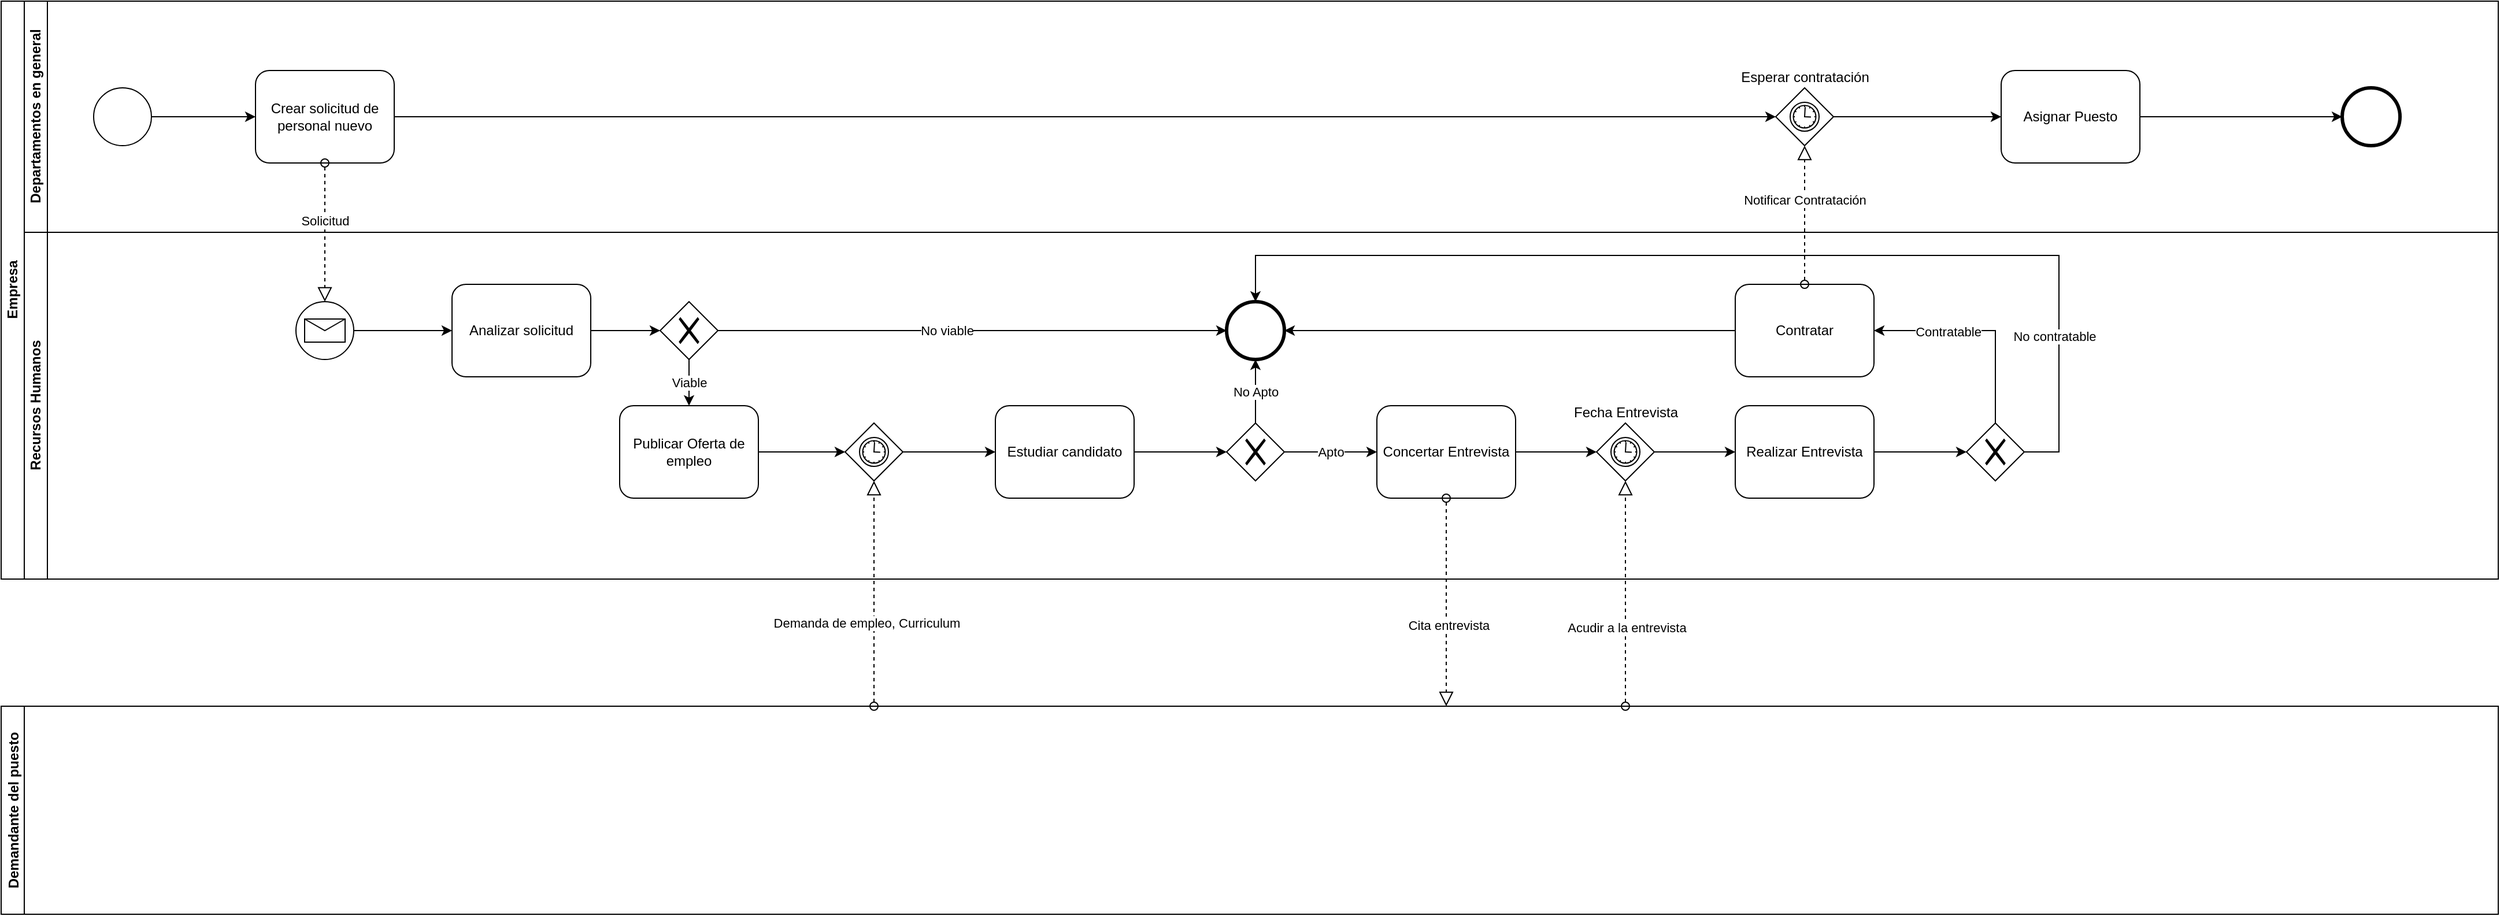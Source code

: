 <mxfile version="14.5.1" type="device"><diagram name="Page-1" id="2a216829-ef6e-dabb-86c1-c78162f3ba2b"><mxGraphModel dx="1422" dy="794" grid="1" gridSize="10" guides="1" tooltips="1" connect="1" arrows="1" fold="1" page="1" pageScale="1" pageWidth="850" pageHeight="1100" background="#ffffff" math="0" shadow="0"><root><mxCell id="0"/><mxCell id="1" parent="0"/><mxCell id="pqpFUa5tkgWsZrBlKjmL-1" value="Empresa" style="swimlane;html=1;childLayout=stackLayout;resizeParent=1;resizeParentMax=0;horizontal=0;startSize=20;horizontalStack=0;" vertex="1" parent="1"><mxGeometry x="100" y="140" width="2160" height="500" as="geometry"/></mxCell><mxCell id="pqpFUa5tkgWsZrBlKjmL-3" value="Departamentos en general" style="swimlane;html=1;startSize=20;horizontal=0;" vertex="1" parent="pqpFUa5tkgWsZrBlKjmL-1"><mxGeometry x="20" width="2140" height="200" as="geometry"/></mxCell><mxCell id="pqpFUa5tkgWsZrBlKjmL-11" style="edgeStyle=orthogonalEdgeStyle;rounded=0;orthogonalLoop=1;jettySize=auto;html=1;entryX=0;entryY=0.5;entryDx=0;entryDy=0;" edge="1" parent="pqpFUa5tkgWsZrBlKjmL-3" source="pqpFUa5tkgWsZrBlKjmL-8" target="pqpFUa5tkgWsZrBlKjmL-10"><mxGeometry relative="1" as="geometry"/></mxCell><mxCell id="pqpFUa5tkgWsZrBlKjmL-8" value="" style="shape=mxgraph.bpmn.shape;html=1;verticalLabelPosition=bottom;labelBackgroundColor=#ffffff;verticalAlign=top;align=center;perimeter=ellipsePerimeter;outlineConnect=0;outline=standard;symbol=general;" vertex="1" parent="pqpFUa5tkgWsZrBlKjmL-3"><mxGeometry x="60" y="75" width="50" height="50" as="geometry"/></mxCell><mxCell id="pqpFUa5tkgWsZrBlKjmL-10" value="Crear solicitud de personal nuevo" style="shape=ext;rounded=1;html=1;whiteSpace=wrap;" vertex="1" parent="pqpFUa5tkgWsZrBlKjmL-3"><mxGeometry x="200" y="60" width="120" height="80" as="geometry"/></mxCell><mxCell id="pqpFUa5tkgWsZrBlKjmL-59" style="edgeStyle=orthogonalEdgeStyle;rounded=0;orthogonalLoop=1;jettySize=auto;html=1;entryX=0;entryY=0.5;entryDx=0;entryDy=0;" edge="1" parent="pqpFUa5tkgWsZrBlKjmL-3" source="pqpFUa5tkgWsZrBlKjmL-53" target="pqpFUa5tkgWsZrBlKjmL-57"><mxGeometry relative="1" as="geometry"/></mxCell><mxCell id="pqpFUa5tkgWsZrBlKjmL-53" value="Esperar contratación" style="shape=mxgraph.bpmn.shape;html=1;verticalLabelPosition=top;labelBackgroundColor=#ffffff;verticalAlign=bottom;align=center;perimeter=rhombusPerimeter;background=gateway;outlineConnect=0;outline=standard;symbol=timer;labelPosition=center;" vertex="1" parent="pqpFUa5tkgWsZrBlKjmL-3"><mxGeometry x="1515" y="75" width="50" height="50" as="geometry"/></mxCell><mxCell id="pqpFUa5tkgWsZrBlKjmL-56" style="edgeStyle=orthogonalEdgeStyle;rounded=0;orthogonalLoop=1;jettySize=auto;html=1;entryX=0;entryY=0.5;entryDx=0;entryDy=0;" edge="1" parent="pqpFUa5tkgWsZrBlKjmL-3" source="pqpFUa5tkgWsZrBlKjmL-10" target="pqpFUa5tkgWsZrBlKjmL-53"><mxGeometry relative="1" as="geometry"><mxPoint x="1510" y="100" as="targetPoint"/></mxGeometry></mxCell><mxCell id="pqpFUa5tkgWsZrBlKjmL-60" style="edgeStyle=orthogonalEdgeStyle;rounded=0;orthogonalLoop=1;jettySize=auto;html=1;entryX=0;entryY=0.5;entryDx=0;entryDy=0;" edge="1" parent="pqpFUa5tkgWsZrBlKjmL-3" source="pqpFUa5tkgWsZrBlKjmL-57" target="pqpFUa5tkgWsZrBlKjmL-58"><mxGeometry relative="1" as="geometry"/></mxCell><mxCell id="pqpFUa5tkgWsZrBlKjmL-57" value="Asignar Puesto" style="shape=ext;rounded=1;html=1;whiteSpace=wrap;" vertex="1" parent="pqpFUa5tkgWsZrBlKjmL-3"><mxGeometry x="1710" y="60" width="120" height="80" as="geometry"/></mxCell><mxCell id="pqpFUa5tkgWsZrBlKjmL-58" value="" style="shape=mxgraph.bpmn.shape;html=1;verticalLabelPosition=bottom;labelBackgroundColor=#ffffff;verticalAlign=top;align=center;perimeter=ellipsePerimeter;outlineConnect=0;outline=end;symbol=general;" vertex="1" parent="pqpFUa5tkgWsZrBlKjmL-3"><mxGeometry x="2005" y="75" width="50" height="50" as="geometry"/></mxCell><mxCell id="pqpFUa5tkgWsZrBlKjmL-12" value="" style="startArrow=oval;startFill=0;startSize=7;endArrow=block;endFill=0;endSize=10;dashed=1;html=1;exitX=0.5;exitY=1;exitDx=0;exitDy=0;entryX=0.5;entryY=0;entryDx=0;entryDy=0;" edge="1" parent="pqpFUa5tkgWsZrBlKjmL-1" source="pqpFUa5tkgWsZrBlKjmL-10" target="pqpFUa5tkgWsZrBlKjmL-9"><mxGeometry width="100" relative="1" as="geometry"><mxPoint x="280" y="370" as="sourcePoint"/><mxPoint x="380" y="370" as="targetPoint"/></mxGeometry></mxCell><mxCell id="pqpFUa5tkgWsZrBlKjmL-13" value="Solicitud" style="edgeLabel;html=1;align=center;verticalAlign=middle;resizable=0;points=[];" vertex="1" connectable="0" parent="pqpFUa5tkgWsZrBlKjmL-12"><mxGeometry x="-0.283" y="3" relative="1" as="geometry"><mxPoint x="-3" y="7" as="offset"/></mxGeometry></mxCell><mxCell id="pqpFUa5tkgWsZrBlKjmL-4" value="Recursos Humanos" style="swimlane;html=1;startSize=20;horizontal=0;" vertex="1" parent="pqpFUa5tkgWsZrBlKjmL-1"><mxGeometry x="20" y="200" width="2140" height="300" as="geometry"/></mxCell><mxCell id="pqpFUa5tkgWsZrBlKjmL-15" style="edgeStyle=orthogonalEdgeStyle;rounded=0;orthogonalLoop=1;jettySize=auto;html=1;entryX=0;entryY=0.5;entryDx=0;entryDy=0;" edge="1" parent="pqpFUa5tkgWsZrBlKjmL-4" source="pqpFUa5tkgWsZrBlKjmL-9" target="pqpFUa5tkgWsZrBlKjmL-14"><mxGeometry relative="1" as="geometry"/></mxCell><mxCell id="pqpFUa5tkgWsZrBlKjmL-9" value="" style="shape=mxgraph.bpmn.shape;html=1;verticalLabelPosition=bottom;labelBackgroundColor=#ffffff;verticalAlign=top;align=center;perimeter=ellipsePerimeter;outlineConnect=0;outline=standard;symbol=message;" vertex="1" parent="pqpFUa5tkgWsZrBlKjmL-4"><mxGeometry x="235" y="60" width="50" height="50" as="geometry"/></mxCell><mxCell id="pqpFUa5tkgWsZrBlKjmL-17" style="edgeStyle=orthogonalEdgeStyle;rounded=0;orthogonalLoop=1;jettySize=auto;html=1;entryX=0;entryY=0.5;entryDx=0;entryDy=0;" edge="1" parent="pqpFUa5tkgWsZrBlKjmL-4" source="pqpFUa5tkgWsZrBlKjmL-14" target="pqpFUa5tkgWsZrBlKjmL-16"><mxGeometry relative="1" as="geometry"/></mxCell><mxCell id="pqpFUa5tkgWsZrBlKjmL-14" value="Analizar solicitud" style="shape=ext;rounded=1;html=1;whiteSpace=wrap;" vertex="1" parent="pqpFUa5tkgWsZrBlKjmL-4"><mxGeometry x="370" y="45" width="120" height="80" as="geometry"/></mxCell><mxCell id="pqpFUa5tkgWsZrBlKjmL-19" style="edgeStyle=orthogonalEdgeStyle;rounded=0;orthogonalLoop=1;jettySize=auto;html=1;entryX=0;entryY=0.5;entryDx=0;entryDy=0;" edge="1" parent="pqpFUa5tkgWsZrBlKjmL-4" source="pqpFUa5tkgWsZrBlKjmL-16" target="pqpFUa5tkgWsZrBlKjmL-18"><mxGeometry relative="1" as="geometry"/></mxCell><mxCell id="pqpFUa5tkgWsZrBlKjmL-20" value="No viable" style="edgeLabel;html=1;align=center;verticalAlign=middle;resizable=0;points=[];" vertex="1" connectable="0" parent="pqpFUa5tkgWsZrBlKjmL-19"><mxGeometry x="-0.2" relative="1" as="geometry"><mxPoint x="22" as="offset"/></mxGeometry></mxCell><mxCell id="pqpFUa5tkgWsZrBlKjmL-22" value="Viable" style="edgeStyle=orthogonalEdgeStyle;rounded=0;orthogonalLoop=1;jettySize=auto;html=1;entryX=0.5;entryY=0;entryDx=0;entryDy=0;" edge="1" parent="pqpFUa5tkgWsZrBlKjmL-4" source="pqpFUa5tkgWsZrBlKjmL-16" target="pqpFUa5tkgWsZrBlKjmL-21"><mxGeometry relative="1" as="geometry"/></mxCell><mxCell id="pqpFUa5tkgWsZrBlKjmL-16" value="" style="shape=mxgraph.bpmn.shape;html=1;verticalLabelPosition=bottom;labelBackgroundColor=#ffffff;verticalAlign=top;align=center;perimeter=rhombusPerimeter;background=gateway;outlineConnect=0;outline=none;symbol=exclusiveGw;" vertex="1" parent="pqpFUa5tkgWsZrBlKjmL-4"><mxGeometry x="550" y="60" width="50" height="50" as="geometry"/></mxCell><mxCell id="pqpFUa5tkgWsZrBlKjmL-18" value="" style="shape=mxgraph.bpmn.shape;html=1;verticalLabelPosition=bottom;labelBackgroundColor=#ffffff;verticalAlign=top;align=center;perimeter=ellipsePerimeter;outlineConnect=0;outline=end;symbol=general;" vertex="1" parent="pqpFUa5tkgWsZrBlKjmL-4"><mxGeometry x="1040" y="60" width="50" height="50" as="geometry"/></mxCell><mxCell id="pqpFUa5tkgWsZrBlKjmL-24" style="edgeStyle=orthogonalEdgeStyle;rounded=0;orthogonalLoop=1;jettySize=auto;html=1;entryX=0;entryY=0.5;entryDx=0;entryDy=0;" edge="1" parent="pqpFUa5tkgWsZrBlKjmL-4" source="pqpFUa5tkgWsZrBlKjmL-21" target="pqpFUa5tkgWsZrBlKjmL-23"><mxGeometry relative="1" as="geometry"/></mxCell><mxCell id="pqpFUa5tkgWsZrBlKjmL-21" value="Publicar Oferta de empleo" style="shape=ext;rounded=1;html=1;whiteSpace=wrap;" vertex="1" parent="pqpFUa5tkgWsZrBlKjmL-4"><mxGeometry x="515" y="150" width="120" height="80" as="geometry"/></mxCell><mxCell id="pqpFUa5tkgWsZrBlKjmL-28" style="edgeStyle=orthogonalEdgeStyle;rounded=0;orthogonalLoop=1;jettySize=auto;html=1;entryX=0;entryY=0.5;entryDx=0;entryDy=0;" edge="1" parent="pqpFUa5tkgWsZrBlKjmL-4" source="pqpFUa5tkgWsZrBlKjmL-23" target="pqpFUa5tkgWsZrBlKjmL-27"><mxGeometry relative="1" as="geometry"/></mxCell><mxCell id="pqpFUa5tkgWsZrBlKjmL-23" value="" style="shape=mxgraph.bpmn.shape;html=1;verticalLabelPosition=bottom;labelBackgroundColor=#ffffff;verticalAlign=top;align=center;perimeter=rhombusPerimeter;background=gateway;outlineConnect=0;outline=standard;symbol=timer;" vertex="1" parent="pqpFUa5tkgWsZrBlKjmL-4"><mxGeometry x="710" y="165" width="50" height="50" as="geometry"/></mxCell><mxCell id="pqpFUa5tkgWsZrBlKjmL-30" style="edgeStyle=orthogonalEdgeStyle;rounded=0;orthogonalLoop=1;jettySize=auto;html=1;" edge="1" parent="pqpFUa5tkgWsZrBlKjmL-4" source="pqpFUa5tkgWsZrBlKjmL-27" target="pqpFUa5tkgWsZrBlKjmL-29"><mxGeometry relative="1" as="geometry"/></mxCell><mxCell id="pqpFUa5tkgWsZrBlKjmL-27" value="Estudiar candidato" style="shape=ext;rounded=1;html=1;whiteSpace=wrap;" vertex="1" parent="pqpFUa5tkgWsZrBlKjmL-4"><mxGeometry x="840" y="150" width="120" height="80" as="geometry"/></mxCell><mxCell id="pqpFUa5tkgWsZrBlKjmL-32" value="Apto" style="edgeStyle=orthogonalEdgeStyle;rounded=0;orthogonalLoop=1;jettySize=auto;html=1;entryX=0;entryY=0.5;entryDx=0;entryDy=0;" edge="1" parent="pqpFUa5tkgWsZrBlKjmL-4" source="pqpFUa5tkgWsZrBlKjmL-29" target="pqpFUa5tkgWsZrBlKjmL-31"><mxGeometry relative="1" as="geometry"/></mxCell><mxCell id="pqpFUa5tkgWsZrBlKjmL-33" value="No Apto" style="edgeStyle=orthogonalEdgeStyle;rounded=0;orthogonalLoop=1;jettySize=auto;html=1;entryX=0.5;entryY=1;entryDx=0;entryDy=0;" edge="1" parent="pqpFUa5tkgWsZrBlKjmL-4" source="pqpFUa5tkgWsZrBlKjmL-29" target="pqpFUa5tkgWsZrBlKjmL-18"><mxGeometry relative="1" as="geometry"/></mxCell><mxCell id="pqpFUa5tkgWsZrBlKjmL-29" value="" style="shape=mxgraph.bpmn.shape;html=1;verticalLabelPosition=bottom;labelBackgroundColor=#ffffff;verticalAlign=top;align=center;perimeter=rhombusPerimeter;background=gateway;outlineConnect=0;outline=none;symbol=exclusiveGw;" vertex="1" parent="pqpFUa5tkgWsZrBlKjmL-4"><mxGeometry x="1040" y="165" width="50" height="50" as="geometry"/></mxCell><mxCell id="pqpFUa5tkgWsZrBlKjmL-37" style="edgeStyle=orthogonalEdgeStyle;rounded=0;orthogonalLoop=1;jettySize=auto;html=1;entryX=0;entryY=0.5;entryDx=0;entryDy=0;" edge="1" parent="pqpFUa5tkgWsZrBlKjmL-4" source="pqpFUa5tkgWsZrBlKjmL-31" target="pqpFUa5tkgWsZrBlKjmL-36"><mxGeometry relative="1" as="geometry"/></mxCell><mxCell id="pqpFUa5tkgWsZrBlKjmL-31" value="Concertar Entrevista" style="shape=ext;rounded=1;html=1;whiteSpace=wrap;" vertex="1" parent="pqpFUa5tkgWsZrBlKjmL-4"><mxGeometry x="1170" y="150" width="120" height="80" as="geometry"/></mxCell><mxCell id="pqpFUa5tkgWsZrBlKjmL-41" style="edgeStyle=orthogonalEdgeStyle;rounded=0;orthogonalLoop=1;jettySize=auto;html=1;entryX=0;entryY=0.5;entryDx=0;entryDy=0;" edge="1" parent="pqpFUa5tkgWsZrBlKjmL-4" source="pqpFUa5tkgWsZrBlKjmL-36" target="pqpFUa5tkgWsZrBlKjmL-40"><mxGeometry relative="1" as="geometry"/></mxCell><mxCell id="pqpFUa5tkgWsZrBlKjmL-36" value="Fecha Entrevista" style="shape=mxgraph.bpmn.shape;html=1;verticalLabelPosition=top;labelBackgroundColor=#ffffff;verticalAlign=bottom;align=center;perimeter=rhombusPerimeter;background=gateway;outlineConnect=0;outline=standard;symbol=timer;labelPosition=center;" vertex="1" parent="pqpFUa5tkgWsZrBlKjmL-4"><mxGeometry x="1360" y="165" width="50" height="50" as="geometry"/></mxCell><mxCell id="pqpFUa5tkgWsZrBlKjmL-44" style="edgeStyle=orthogonalEdgeStyle;rounded=0;orthogonalLoop=1;jettySize=auto;html=1;entryX=0;entryY=0.5;entryDx=0;entryDy=0;" edge="1" parent="pqpFUa5tkgWsZrBlKjmL-4" source="pqpFUa5tkgWsZrBlKjmL-40" target="pqpFUa5tkgWsZrBlKjmL-43"><mxGeometry relative="1" as="geometry"/></mxCell><mxCell id="pqpFUa5tkgWsZrBlKjmL-40" value="Realizar Entrevista" style="shape=ext;rounded=1;html=1;whiteSpace=wrap;" vertex="1" parent="pqpFUa5tkgWsZrBlKjmL-4"><mxGeometry x="1480" y="150" width="120" height="80" as="geometry"/></mxCell><mxCell id="pqpFUa5tkgWsZrBlKjmL-48" style="edgeStyle=orthogonalEdgeStyle;rounded=0;orthogonalLoop=1;jettySize=auto;html=1;entryX=1;entryY=0.5;entryDx=0;entryDy=0;" edge="1" parent="pqpFUa5tkgWsZrBlKjmL-4" source="pqpFUa5tkgWsZrBlKjmL-43" target="pqpFUa5tkgWsZrBlKjmL-47"><mxGeometry relative="1" as="geometry"><Array as="points"><mxPoint x="1705" y="85"/></Array></mxGeometry></mxCell><mxCell id="pqpFUa5tkgWsZrBlKjmL-49" value="Contratable" style="edgeLabel;html=1;align=center;verticalAlign=middle;resizable=0;points=[];" vertex="1" connectable="0" parent="pqpFUa5tkgWsZrBlKjmL-48"><mxGeometry x="0.308" y="1" relative="1" as="geometry"><mxPoint as="offset"/></mxGeometry></mxCell><mxCell id="pqpFUa5tkgWsZrBlKjmL-51" style="edgeStyle=orthogonalEdgeStyle;rounded=0;orthogonalLoop=1;jettySize=auto;html=1;entryX=0.5;entryY=0;entryDx=0;entryDy=0;" edge="1" parent="pqpFUa5tkgWsZrBlKjmL-4" source="pqpFUa5tkgWsZrBlKjmL-43" target="pqpFUa5tkgWsZrBlKjmL-18"><mxGeometry relative="1" as="geometry"><Array as="points"><mxPoint x="1760" y="190"/><mxPoint x="1760" y="20"/><mxPoint x="1065" y="20"/></Array></mxGeometry></mxCell><mxCell id="pqpFUa5tkgWsZrBlKjmL-52" value="No contratable" style="edgeLabel;html=1;align=center;verticalAlign=middle;resizable=0;points=[];" vertex="1" connectable="0" parent="pqpFUa5tkgWsZrBlKjmL-51"><mxGeometry x="-0.709" y="4" relative="1" as="geometry"><mxPoint y="6" as="offset"/></mxGeometry></mxCell><mxCell id="pqpFUa5tkgWsZrBlKjmL-43" value="" style="shape=mxgraph.bpmn.shape;html=1;verticalLabelPosition=bottom;labelBackgroundColor=#ffffff;verticalAlign=top;align=center;perimeter=rhombusPerimeter;background=gateway;outlineConnect=0;outline=none;symbol=exclusiveGw;" vertex="1" parent="pqpFUa5tkgWsZrBlKjmL-4"><mxGeometry x="1680" y="165" width="50" height="50" as="geometry"/></mxCell><mxCell id="pqpFUa5tkgWsZrBlKjmL-50" style="edgeStyle=orthogonalEdgeStyle;rounded=0;orthogonalLoop=1;jettySize=auto;html=1;entryX=1;entryY=0.5;entryDx=0;entryDy=0;" edge="1" parent="pqpFUa5tkgWsZrBlKjmL-4" source="pqpFUa5tkgWsZrBlKjmL-47" target="pqpFUa5tkgWsZrBlKjmL-18"><mxGeometry relative="1" as="geometry"/></mxCell><mxCell id="pqpFUa5tkgWsZrBlKjmL-47" value="Contratar" style="shape=ext;rounded=1;html=1;whiteSpace=wrap;" vertex="1" parent="pqpFUa5tkgWsZrBlKjmL-4"><mxGeometry x="1480" y="45" width="120" height="80" as="geometry"/></mxCell><mxCell id="pqpFUa5tkgWsZrBlKjmL-54" value="" style="startArrow=oval;startFill=0;startSize=7;endArrow=block;endFill=0;endSize=10;dashed=1;html=1;exitX=0.5;exitY=0;exitDx=0;exitDy=0;entryX=0.5;entryY=1;entryDx=0;entryDy=0;" edge="1" parent="pqpFUa5tkgWsZrBlKjmL-1" source="pqpFUa5tkgWsZrBlKjmL-47" target="pqpFUa5tkgWsZrBlKjmL-53"><mxGeometry width="100" relative="1" as="geometry"><mxPoint x="1350" y="-30" as="sourcePoint"/><mxPoint x="1450" y="-30" as="targetPoint"/></mxGeometry></mxCell><mxCell id="pqpFUa5tkgWsZrBlKjmL-55" value="Notificar Contratación" style="edgeLabel;html=1;align=center;verticalAlign=middle;resizable=0;points=[];" vertex="1" connectable="0" parent="pqpFUa5tkgWsZrBlKjmL-54"><mxGeometry x="0.217" relative="1" as="geometry"><mxPoint as="offset"/></mxGeometry></mxCell><mxCell id="pqpFUa5tkgWsZrBlKjmL-5" value="Demandante del puesto" style="swimlane;startSize=20;horizontal=0;" vertex="1" parent="1"><mxGeometry x="100" y="750" width="2160" height="180" as="geometry"/></mxCell><mxCell id="pqpFUa5tkgWsZrBlKjmL-25" value="Demanda de empleo, Curriculum&amp;nbsp;" style="startArrow=oval;startFill=0;startSize=7;endArrow=block;endFill=0;endSize=10;dashed=1;html=1;entryX=0.5;entryY=1;entryDx=0;entryDy=0;" edge="1" parent="1" target="pqpFUa5tkgWsZrBlKjmL-23"><mxGeometry x="-0.259" y="5" width="100" relative="1" as="geometry"><mxPoint x="855" y="750" as="sourcePoint"/><mxPoint x="1000" y="510" as="targetPoint"/><mxPoint as="offset"/></mxGeometry></mxCell><mxCell id="pqpFUa5tkgWsZrBlKjmL-34" value="" style="startArrow=oval;startFill=0;startSize=7;endArrow=block;endFill=0;endSize=10;dashed=1;html=1;exitX=0.5;exitY=1;exitDx=0;exitDy=0;" edge="1" parent="1" source="pqpFUa5tkgWsZrBlKjmL-31"><mxGeometry width="100" relative="1" as="geometry"><mxPoint x="1520" y="610" as="sourcePoint"/><mxPoint x="1350" y="750" as="targetPoint"/></mxGeometry></mxCell><mxCell id="pqpFUa5tkgWsZrBlKjmL-35" value="Cita entrevista" style="edgeLabel;html=1;align=center;verticalAlign=middle;resizable=0;points=[];" vertex="1" connectable="0" parent="pqpFUa5tkgWsZrBlKjmL-34"><mxGeometry x="0.222" y="2" relative="1" as="geometry"><mxPoint as="offset"/></mxGeometry></mxCell><mxCell id="pqpFUa5tkgWsZrBlKjmL-38" value="" style="startArrow=oval;startFill=0;startSize=7;endArrow=block;endFill=0;endSize=10;dashed=1;html=1;entryX=0.5;entryY=1;entryDx=0;entryDy=0;" edge="1" parent="1" target="pqpFUa5tkgWsZrBlKjmL-36"><mxGeometry width="100" relative="1" as="geometry"><mxPoint x="1505" y="750" as="sourcePoint"/><mxPoint x="1500" y="610" as="targetPoint"/></mxGeometry></mxCell><mxCell id="pqpFUa5tkgWsZrBlKjmL-39" value="Acudir a la entrevista" style="edgeLabel;html=1;align=center;verticalAlign=middle;resizable=0;points=[];" vertex="1" connectable="0" parent="pqpFUa5tkgWsZrBlKjmL-38"><mxGeometry x="-0.302" y="-1" relative="1" as="geometry"><mxPoint as="offset"/></mxGeometry></mxCell></root></mxGraphModel></diagram></mxfile>